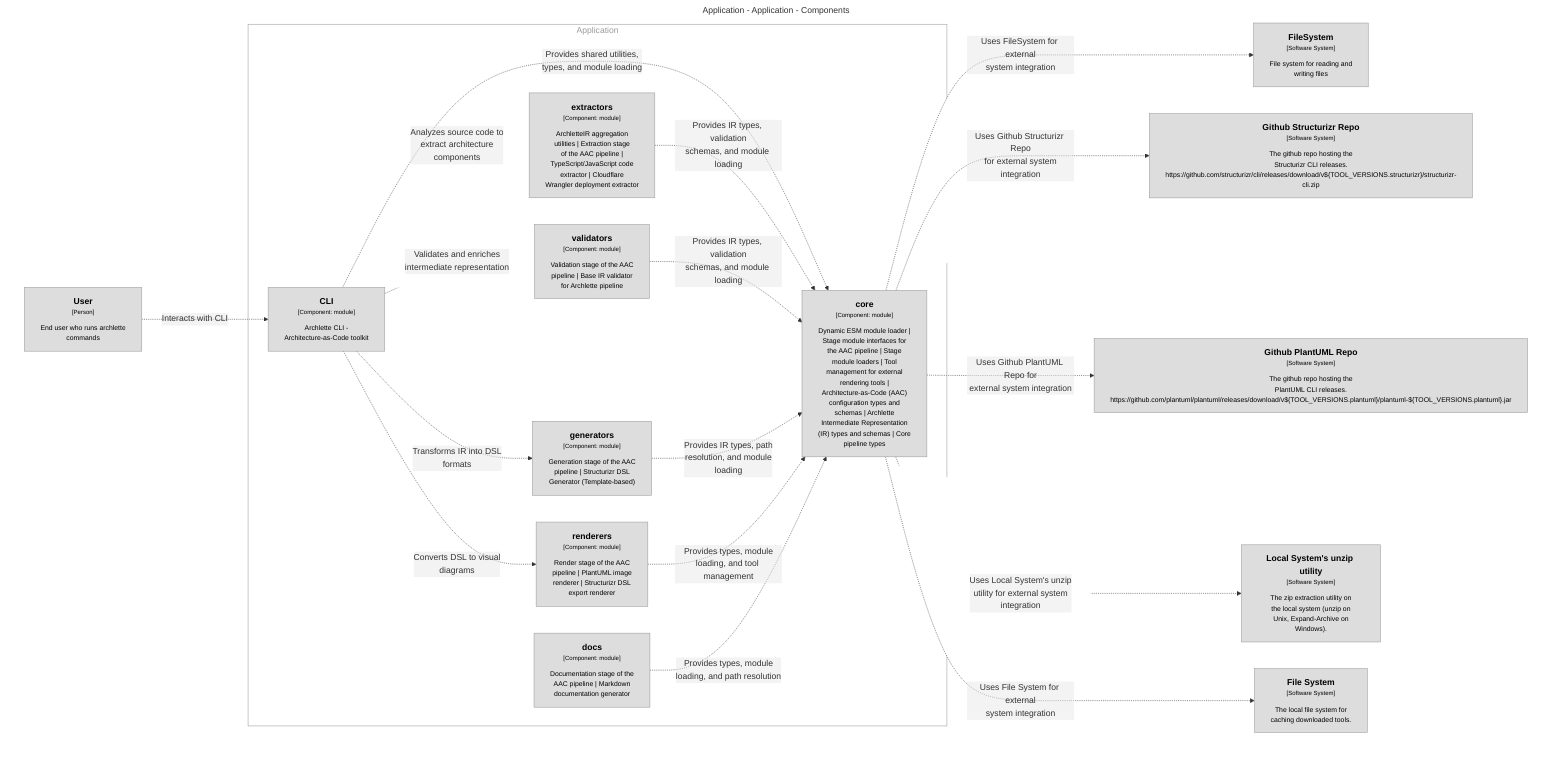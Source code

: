 graph TB
  linkStyle default fill:#ffffff

  subgraph diagram ["Application - Application - Components"]
    style diagram fill:#ffffff,stroke:#ffffff

    1["<div style='font-weight: bold'>User</div><div style='font-size: 70%; margin-top: 0px'>[Person]</div><div style='font-size: 80%; margin-top:10px'>End user who runs archlette<br />commands</div>"]
    style 1 fill:#dddddd,stroke:#9a9a9a,color:#000000
    2["<div style='font-weight: bold'>FileSystem</div><div style='font-size: 70%; margin-top: 0px'>[Software System]</div><div style='font-size: 80%; margin-top:10px'>File system for reading and<br />writing files</div>"]
    style 2 fill:#dddddd,stroke:#9a9a9a,color:#000000
    3["<div style='font-weight: bold'>Github Structurizr Repo</div><div style='font-size: 70%; margin-top: 0px'>[Software System]</div><div style='font-size: 80%; margin-top:10px'>The github repo hosting the<br />Structurizr CLI releases.<br />https://github.com/structurizr/cli/releases/download/v${TOOL_VERSIONS.structurizr}/structurizr-cli.zip</div>"]
    style 3 fill:#dddddd,stroke:#9a9a9a,color:#000000
    4["<div style='font-weight: bold'>Github PlantUML Repo</div><div style='font-size: 70%; margin-top: 0px'>[Software System]</div><div style='font-size: 80%; margin-top:10px'>The github repo hosting the<br />PlantUML CLI releases.<br />https://github.com/plantuml/plantuml/releases/download/v${TOOL_VERSIONS.plantuml}/plantuml-${TOOL_VERSIONS.plantuml}.jar</div>"]
    style 4 fill:#dddddd,stroke:#9a9a9a,color:#000000
    5["<div style='font-weight: bold'>Local System's unzip utility</div><div style='font-size: 70%; margin-top: 0px'>[Software System]</div><div style='font-size: 80%; margin-top:10px'>The zip extraction utility on<br />the local system (unzip on<br />Unix, Expand-Archive on<br />Windows).</div>"]
    style 5 fill:#dddddd,stroke:#9a9a9a,color:#000000
    6["<div style='font-weight: bold'>File System</div><div style='font-size: 70%; margin-top: 0px'>[Software System]</div><div style='font-size: 80%; margin-top:10px'>The local file system for<br />caching downloaded tools.</div>"]
    style 6 fill:#dddddd,stroke:#9a9a9a,color:#000000

    subgraph 8 ["Application"]
      style 8 fill:#ffffff,stroke:#9a9a9a,color:#9a9a9a

      10["<div style='font-weight: bold'>extractors</div><div style='font-size: 70%; margin-top: 0px'>[Component: module]</div><div style='font-size: 80%; margin-top:10px'>ArchletteIR aggregation<br />utilities | Extraction stage<br />of the AAC pipeline |<br />TypeScript/JavaScript code<br />extractor | Cloudflare<br />Wrangler deployment extractor</div>"]
      style 10 fill:#dddddd,stroke:#9a9a9a,color:#000000
      11["<div style='font-weight: bold'>validators</div><div style='font-size: 70%; margin-top: 0px'>[Component: module]</div><div style='font-size: 80%; margin-top:10px'>Validation stage of the AAC<br />pipeline | Base IR validator<br />for Archlette pipeline</div>"]
      style 11 fill:#dddddd,stroke:#9a9a9a,color:#000000
      12["<div style='font-weight: bold'>generators</div><div style='font-size: 70%; margin-top: 0px'>[Component: module]</div><div style='font-size: 80%; margin-top:10px'>Generation stage of the AAC<br />pipeline | Structurizr DSL<br />Generator (Template-based)</div>"]
      style 12 fill:#dddddd,stroke:#9a9a9a,color:#000000
      13["<div style='font-weight: bold'>renderers</div><div style='font-size: 70%; margin-top: 0px'>[Component: module]</div><div style='font-size: 80%; margin-top:10px'>Render stage of the AAC<br />pipeline | PlantUML image<br />renderer | Structurizr DSL<br />export renderer</div>"]
      style 13 fill:#dddddd,stroke:#9a9a9a,color:#000000
      14["<div style='font-weight: bold'>docs</div><div style='font-size: 70%; margin-top: 0px'>[Component: module]</div><div style='font-size: 80%; margin-top:10px'>Documentation stage of the<br />AAC pipeline | Markdown<br />documentation generator</div>"]
      style 14 fill:#dddddd,stroke:#9a9a9a,color:#000000
      15["<div style='font-weight: bold'>core</div><div style='font-size: 70%; margin-top: 0px'>[Component: module]</div><div style='font-size: 80%; margin-top:10px'>Dynamic ESM module loader |<br />Stage module interfaces for<br />the AAC pipeline | Stage<br />module loaders | Tool<br />management for external<br />rendering tools |<br />Architecture-as-Code (AAC)<br />configuration types and<br />schemas | Archlette<br />Intermediate Representation<br />(IR) types and schemas | Core<br />pipeline types</div>"]
      style 15 fill:#dddddd,stroke:#9a9a9a,color:#000000
      9["<div style='font-weight: bold'>CLI</div><div style='font-size: 70%; margin-top: 0px'>[Component: module]</div><div style='font-size: 80%; margin-top:10px'>Archlette CLI -<br />Architecture-as-Code toolkit</div>"]
      style 9 fill:#dddddd,stroke:#9a9a9a,color:#000000
    end

    15-. "<div>Uses Local System's unzip<br />utility for external system<br />integration</div><div style='font-size: 70%'></div>" .->5
    15-. "<div>Uses File System for external<br />system integration</div><div style='font-size: 70%'></div>" .->6
    9-. "<div>Analyzes source code to<br />extract architecture<br />components</div><div style='font-size: 70%'></div>" .->10
    9-. "<div>Validates and enriches<br />intermediate representation</div><div style='font-size: 70%'></div>" .->11
    9-. "<div>Transforms IR into DSL<br />formats</div><div style='font-size: 70%'></div>" .->12
    9-. "<div>Converts DSL to visual<br />diagrams</div><div style='font-size: 70%'></div>" .->13
    9-. "<div>Provides shared utilities,<br />types, and module loading</div><div style='font-size: 70%'></div>" .->15
    10-. "<div>Provides IR types, validation<br />schemas, and module loading</div><div style='font-size: 70%'></div>" .->15
    11-. "<div>Provides IR types, validation<br />schemas, and module loading</div><div style='font-size: 70%'></div>" .->15
    12-. "<div>Provides IR types, path<br />resolution, and module<br />loading</div><div style='font-size: 70%'></div>" .->15
    13-. "<div>Provides types, module<br />loading, and tool management</div><div style='font-size: 70%'></div>" .->15
    14-. "<div>Provides types, module<br />loading, and path resolution</div><div style='font-size: 70%'></div>" .->15
    1-. "<div>Interacts with CLI</div><div style='font-size: 70%'></div>" .->9
    15-. "<div>Uses FileSystem for external<br />system integration</div><div style='font-size: 70%'></div>" .->2
    15-. "<div>Uses Github Structurizr Repo<br />for external system<br />integration</div><div style='font-size: 70%'></div>" .->3
    15-. "<div>Uses Github PlantUML Repo for<br />external system integration</div><div style='font-size: 70%'></div>" .->4
  end